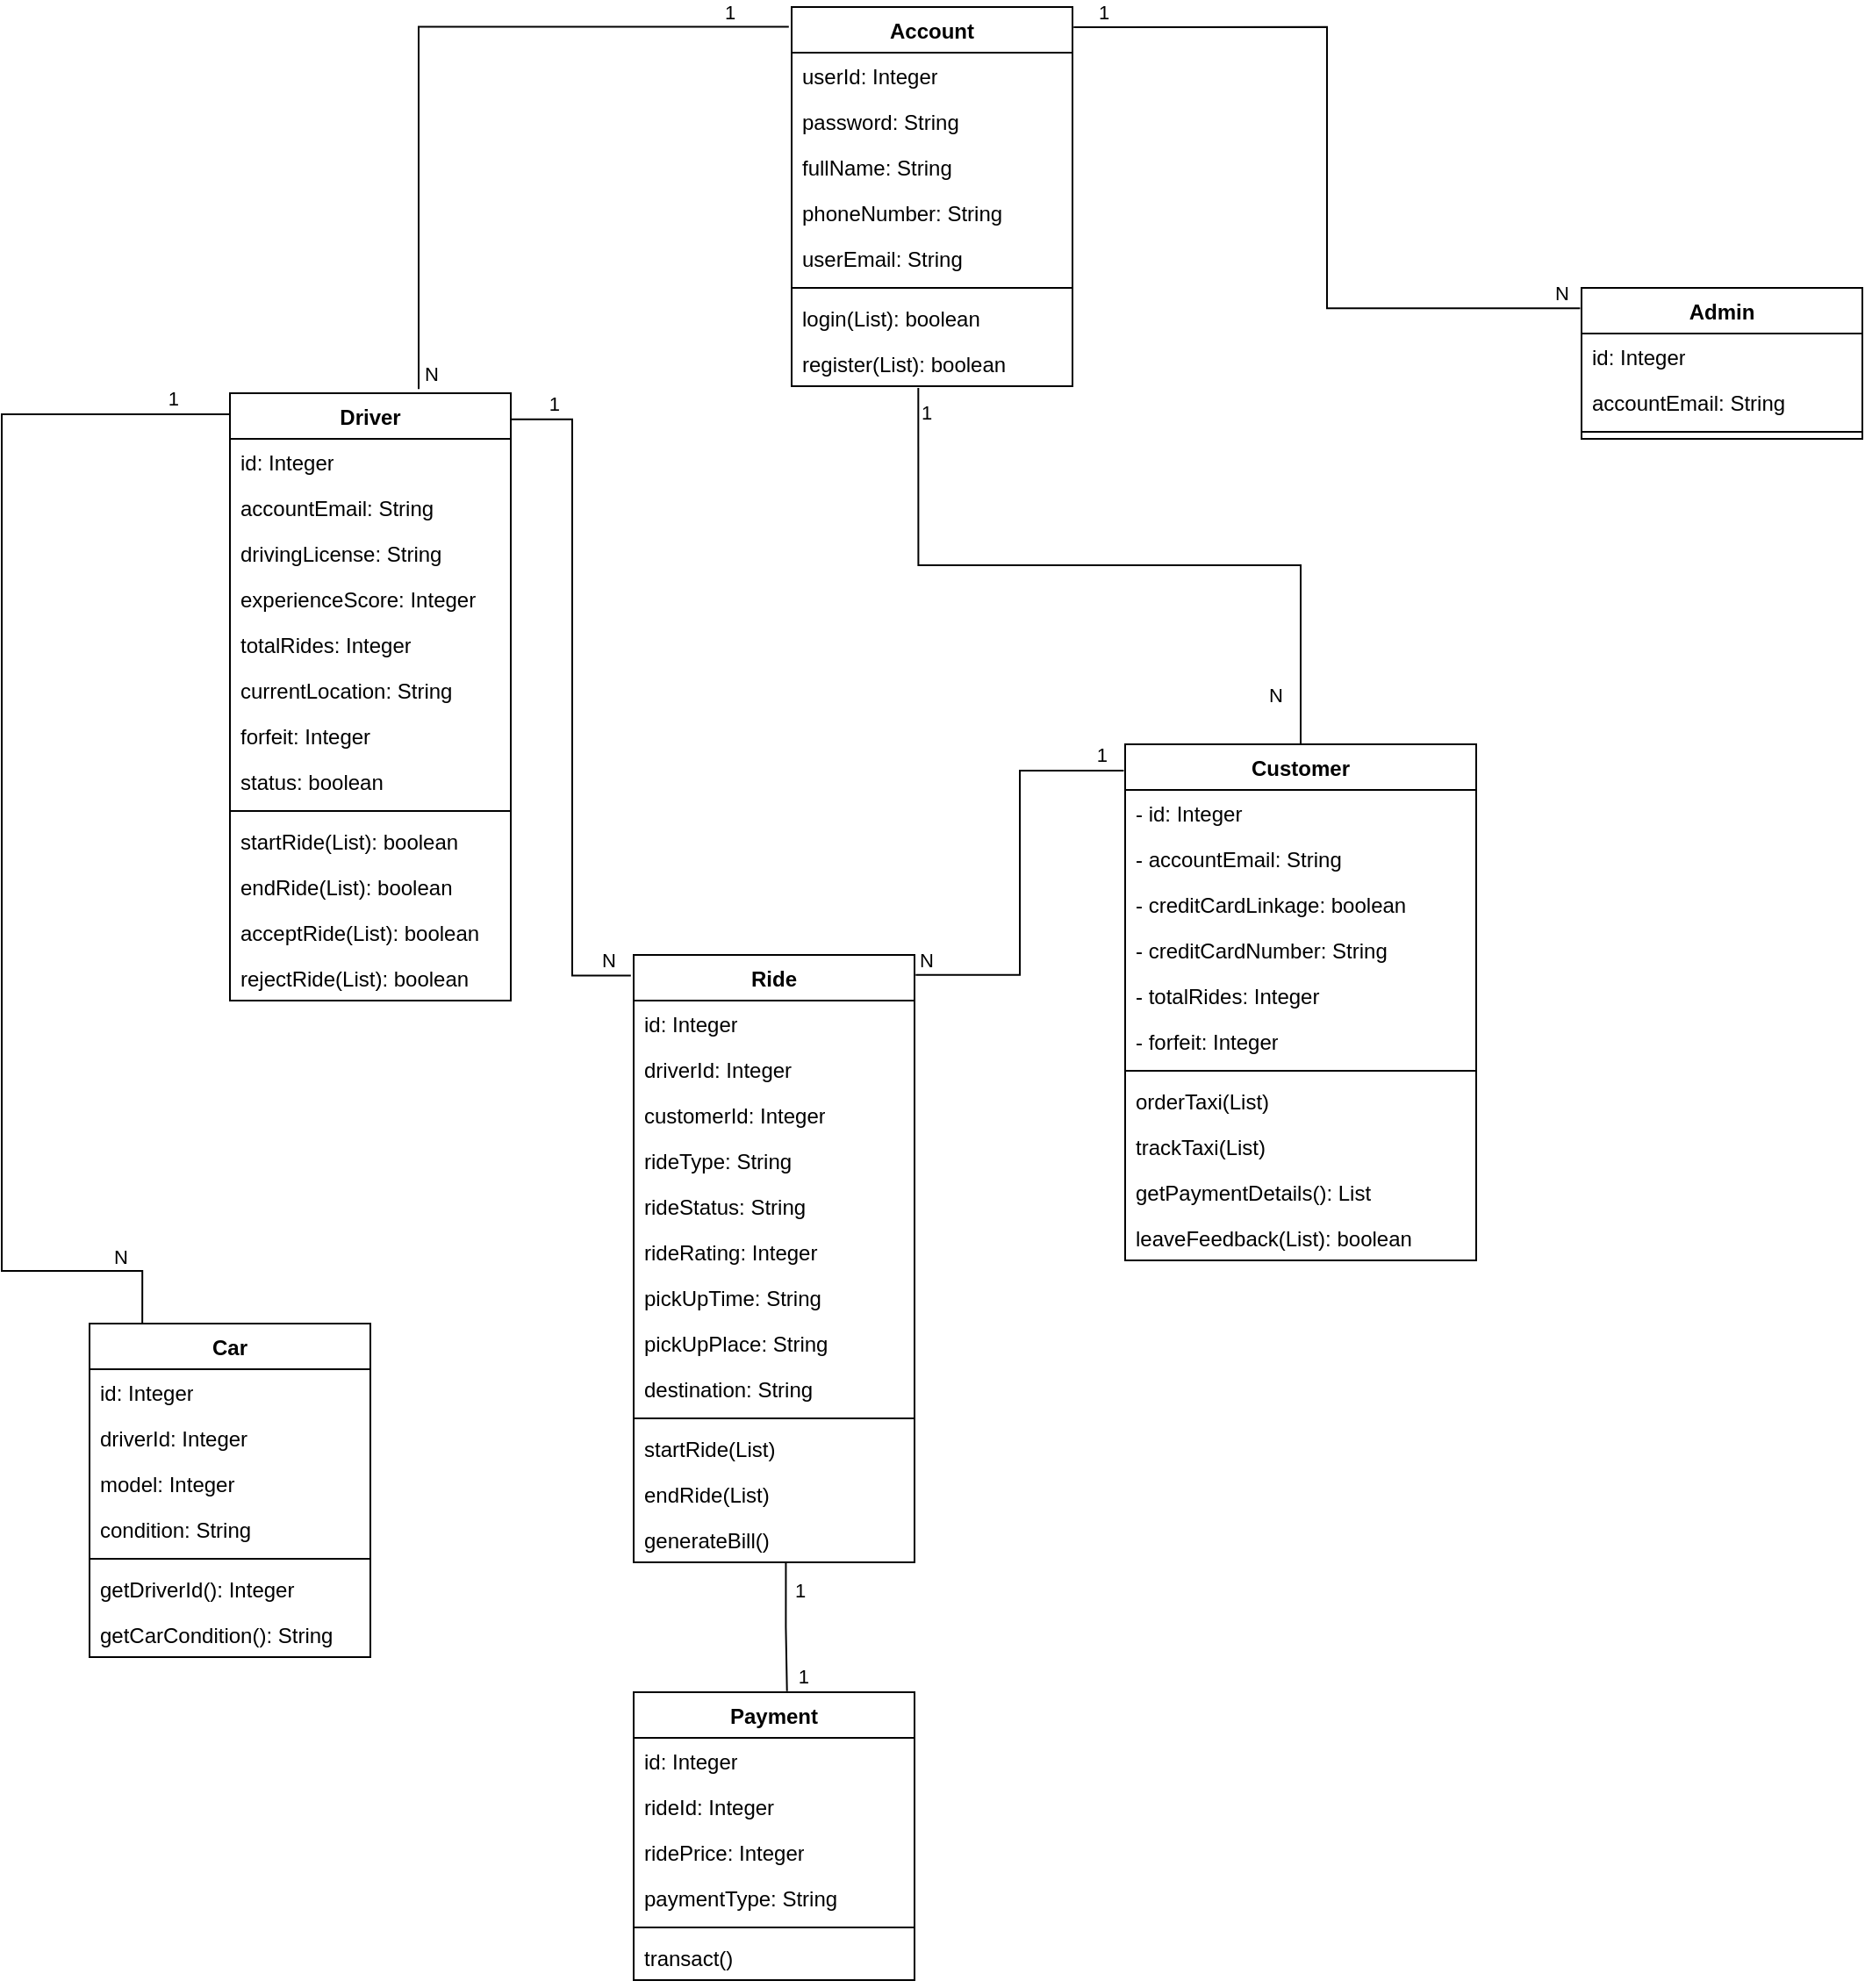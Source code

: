 <mxfile version="22.0.4" type="github">
  <diagram name="Страница — 1" id="VMVxRxrSuvd6hhNSu_wA">
    <mxGraphModel dx="1430" dy="793" grid="1" gridSize="10" guides="1" tooltips="1" connect="1" arrows="1" fold="1" page="1" pageScale="1" pageWidth="827" pageHeight="1169" math="0" shadow="0">
      <root>
        <mxCell id="0" />
        <mxCell id="1" parent="0" />
        <mxCell id="topq8Z0ZQXun5n3QqUE0-1" value="Account" style="swimlane;fontStyle=1;align=center;verticalAlign=top;childLayout=stackLayout;horizontal=1;startSize=26;horizontalStack=0;resizeParent=1;resizeParentMax=0;resizeLast=0;collapsible=1;marginBottom=0;whiteSpace=wrap;html=1;" vertex="1" parent="1">
          <mxGeometry x="520" y="180" width="160" height="216" as="geometry" />
        </mxCell>
        <mxCell id="topq8Z0ZQXun5n3QqUE0-5" value="userId: Integer" style="text;strokeColor=none;fillColor=none;align=left;verticalAlign=top;spacingLeft=4;spacingRight=4;overflow=hidden;rotatable=0;points=[[0,0.5],[1,0.5]];portConstraint=eastwest;whiteSpace=wrap;html=1;" vertex="1" parent="topq8Z0ZQXun5n3QqUE0-1">
          <mxGeometry y="26" width="160" height="26" as="geometry" />
        </mxCell>
        <mxCell id="topq8Z0ZQXun5n3QqUE0-6" value="password: String" style="text;strokeColor=none;fillColor=none;align=left;verticalAlign=top;spacingLeft=4;spacingRight=4;overflow=hidden;rotatable=0;points=[[0,0.5],[1,0.5]];portConstraint=eastwest;whiteSpace=wrap;html=1;" vertex="1" parent="topq8Z0ZQXun5n3QqUE0-1">
          <mxGeometry y="52" width="160" height="26" as="geometry" />
        </mxCell>
        <mxCell id="topq8Z0ZQXun5n3QqUE0-8" value="fullName: String" style="text;strokeColor=none;fillColor=none;align=left;verticalAlign=top;spacingLeft=4;spacingRight=4;overflow=hidden;rotatable=0;points=[[0,0.5],[1,0.5]];portConstraint=eastwest;whiteSpace=wrap;html=1;" vertex="1" parent="topq8Z0ZQXun5n3QqUE0-1">
          <mxGeometry y="78" width="160" height="26" as="geometry" />
        </mxCell>
        <mxCell id="topq8Z0ZQXun5n3QqUE0-9" value="phoneNumber: String" style="text;strokeColor=none;fillColor=none;align=left;verticalAlign=top;spacingLeft=4;spacingRight=4;overflow=hidden;rotatable=0;points=[[0,0.5],[1,0.5]];portConstraint=eastwest;whiteSpace=wrap;html=1;" vertex="1" parent="topq8Z0ZQXun5n3QqUE0-1">
          <mxGeometry y="104" width="160" height="26" as="geometry" />
        </mxCell>
        <mxCell id="topq8Z0ZQXun5n3QqUE0-7" value="userEmail: String" style="text;strokeColor=none;fillColor=none;align=left;verticalAlign=top;spacingLeft=4;spacingRight=4;overflow=hidden;rotatable=0;points=[[0,0.5],[1,0.5]];portConstraint=eastwest;whiteSpace=wrap;html=1;" vertex="1" parent="topq8Z0ZQXun5n3QqUE0-1">
          <mxGeometry y="130" width="160" height="26" as="geometry" />
        </mxCell>
        <mxCell id="topq8Z0ZQXun5n3QqUE0-3" value="" style="line;strokeWidth=1;fillColor=none;align=left;verticalAlign=middle;spacingTop=-1;spacingLeft=3;spacingRight=3;rotatable=0;labelPosition=right;points=[];portConstraint=eastwest;strokeColor=inherit;" vertex="1" parent="topq8Z0ZQXun5n3QqUE0-1">
          <mxGeometry y="156" width="160" height="8" as="geometry" />
        </mxCell>
        <mxCell id="topq8Z0ZQXun5n3QqUE0-4" value="login(List): boolean" style="text;strokeColor=none;fillColor=none;align=left;verticalAlign=top;spacingLeft=4;spacingRight=4;overflow=hidden;rotatable=0;points=[[0,0.5],[1,0.5]];portConstraint=eastwest;whiteSpace=wrap;html=1;" vertex="1" parent="topq8Z0ZQXun5n3QqUE0-1">
          <mxGeometry y="164" width="160" height="26" as="geometry" />
        </mxCell>
        <mxCell id="topq8Z0ZQXun5n3QqUE0-10" value="register(List): boolean" style="text;strokeColor=none;fillColor=none;align=left;verticalAlign=top;spacingLeft=4;spacingRight=4;overflow=hidden;rotatable=0;points=[[0,0.5],[1,0.5]];portConstraint=eastwest;whiteSpace=wrap;html=1;" vertex="1" parent="topq8Z0ZQXun5n3QqUE0-1">
          <mxGeometry y="190" width="160" height="26" as="geometry" />
        </mxCell>
        <mxCell id="topq8Z0ZQXun5n3QqUE0-11" value="Customer" style="swimlane;fontStyle=1;align=center;verticalAlign=top;childLayout=stackLayout;horizontal=1;startSize=26;horizontalStack=0;resizeParent=1;resizeParentMax=0;resizeLast=0;collapsible=1;marginBottom=0;whiteSpace=wrap;html=1;" vertex="1" parent="1">
          <mxGeometry x="710" y="600" width="200" height="294" as="geometry" />
        </mxCell>
        <mxCell id="topq8Z0ZQXun5n3QqUE0-12" value="- id: Integer" style="text;strokeColor=none;fillColor=none;align=left;verticalAlign=top;spacingLeft=4;spacingRight=4;overflow=hidden;rotatable=0;points=[[0,0.5],[1,0.5]];portConstraint=eastwest;whiteSpace=wrap;html=1;" vertex="1" parent="topq8Z0ZQXun5n3QqUE0-11">
          <mxGeometry y="26" width="200" height="26" as="geometry" />
        </mxCell>
        <mxCell id="topq8Z0ZQXun5n3QqUE0-25" value="- accountEmail: String" style="text;strokeColor=none;fillColor=none;align=left;verticalAlign=top;spacingLeft=4;spacingRight=4;overflow=hidden;rotatable=0;points=[[0,0.5],[1,0.5]];portConstraint=eastwest;whiteSpace=wrap;html=1;" vertex="1" parent="topq8Z0ZQXun5n3QqUE0-11">
          <mxGeometry y="52" width="200" height="26" as="geometry" />
        </mxCell>
        <mxCell id="topq8Z0ZQXun5n3QqUE0-122" value="- creditCardLinkage: boolean" style="text;strokeColor=none;fillColor=none;align=left;verticalAlign=top;spacingLeft=4;spacingRight=4;overflow=hidden;rotatable=0;points=[[0,0.5],[1,0.5]];portConstraint=eastwest;whiteSpace=wrap;html=1;" vertex="1" parent="topq8Z0ZQXun5n3QqUE0-11">
          <mxGeometry y="78" width="200" height="26" as="geometry" />
        </mxCell>
        <mxCell id="topq8Z0ZQXun5n3QqUE0-121" value="- creditCardNumber: String" style="text;strokeColor=none;fillColor=none;align=left;verticalAlign=top;spacingLeft=4;spacingRight=4;overflow=hidden;rotatable=0;points=[[0,0.5],[1,0.5]];portConstraint=eastwest;whiteSpace=wrap;html=1;" vertex="1" parent="topq8Z0ZQXun5n3QqUE0-11">
          <mxGeometry y="104" width="200" height="26" as="geometry" />
        </mxCell>
        <mxCell id="topq8Z0ZQXun5n3QqUE0-32" value="- totalRides: Integer" style="text;strokeColor=none;fillColor=none;align=left;verticalAlign=top;spacingLeft=4;spacingRight=4;overflow=hidden;rotatable=0;points=[[0,0.5],[1,0.5]];portConstraint=eastwest;whiteSpace=wrap;html=1;" vertex="1" parent="topq8Z0ZQXun5n3QqUE0-11">
          <mxGeometry y="130" width="200" height="26" as="geometry" />
        </mxCell>
        <mxCell id="topq8Z0ZQXun5n3QqUE0-128" value="- forfeit: Integer" style="text;strokeColor=none;fillColor=none;align=left;verticalAlign=top;spacingLeft=4;spacingRight=4;overflow=hidden;rotatable=0;points=[[0,0.5],[1,0.5]];portConstraint=eastwest;whiteSpace=wrap;html=1;" vertex="1" parent="topq8Z0ZQXun5n3QqUE0-11">
          <mxGeometry y="156" width="200" height="26" as="geometry" />
        </mxCell>
        <mxCell id="topq8Z0ZQXun5n3QqUE0-13" value="" style="line;strokeWidth=1;fillColor=none;align=left;verticalAlign=middle;spacingTop=-1;spacingLeft=3;spacingRight=3;rotatable=0;labelPosition=right;points=[];portConstraint=eastwest;strokeColor=inherit;" vertex="1" parent="topq8Z0ZQXun5n3QqUE0-11">
          <mxGeometry y="182" width="200" height="8" as="geometry" />
        </mxCell>
        <mxCell id="topq8Z0ZQXun5n3QqUE0-123" value="orderTaxi(List)" style="text;strokeColor=none;fillColor=none;align=left;verticalAlign=top;spacingLeft=4;spacingRight=4;overflow=hidden;rotatable=0;points=[[0,0.5],[1,0.5]];portConstraint=eastwest;whiteSpace=wrap;html=1;" vertex="1" parent="topq8Z0ZQXun5n3QqUE0-11">
          <mxGeometry y="190" width="200" height="26" as="geometry" />
        </mxCell>
        <mxCell id="topq8Z0ZQXun5n3QqUE0-125" value="trackTaxi(List)" style="text;strokeColor=none;fillColor=none;align=left;verticalAlign=top;spacingLeft=4;spacingRight=4;overflow=hidden;rotatable=0;points=[[0,0.5],[1,0.5]];portConstraint=eastwest;whiteSpace=wrap;html=1;" vertex="1" parent="topq8Z0ZQXun5n3QqUE0-11">
          <mxGeometry y="216" width="200" height="26" as="geometry" />
        </mxCell>
        <mxCell id="topq8Z0ZQXun5n3QqUE0-34" value="getPaymentDetails(): List" style="text;strokeColor=none;fillColor=none;align=left;verticalAlign=top;spacingLeft=4;spacingRight=4;overflow=hidden;rotatable=0;points=[[0,0.5],[1,0.5]];portConstraint=eastwest;whiteSpace=wrap;html=1;" vertex="1" parent="topq8Z0ZQXun5n3QqUE0-11">
          <mxGeometry y="242" width="200" height="26" as="geometry" />
        </mxCell>
        <mxCell id="topq8Z0ZQXun5n3QqUE0-35" value="leaveFeedback(List): boolean" style="text;strokeColor=none;fillColor=none;align=left;verticalAlign=top;spacingLeft=4;spacingRight=4;overflow=hidden;rotatable=0;points=[[0,0.5],[1,0.5]];portConstraint=eastwest;whiteSpace=wrap;html=1;" vertex="1" parent="topq8Z0ZQXun5n3QqUE0-11">
          <mxGeometry y="268" width="200" height="26" as="geometry" />
        </mxCell>
        <mxCell id="topq8Z0ZQXun5n3QqUE0-15" value="Driver" style="swimlane;fontStyle=1;align=center;verticalAlign=top;childLayout=stackLayout;horizontal=1;startSize=26;horizontalStack=0;resizeParent=1;resizeParentMax=0;resizeLast=0;collapsible=1;marginBottom=0;whiteSpace=wrap;html=1;" vertex="1" parent="1">
          <mxGeometry x="200" y="400" width="160" height="346" as="geometry" />
        </mxCell>
        <mxCell id="topq8Z0ZQXun5n3QqUE0-19" value="id: Integer" style="text;strokeColor=none;fillColor=none;align=left;verticalAlign=top;spacingLeft=4;spacingRight=4;overflow=hidden;rotatable=0;points=[[0,0.5],[1,0.5]];portConstraint=eastwest;whiteSpace=wrap;html=1;" vertex="1" parent="topq8Z0ZQXun5n3QqUE0-15">
          <mxGeometry y="26" width="160" height="26" as="geometry" />
        </mxCell>
        <mxCell id="topq8Z0ZQXun5n3QqUE0-20" value="accountEmail: String" style="text;strokeColor=none;fillColor=none;align=left;verticalAlign=top;spacingLeft=4;spacingRight=4;overflow=hidden;rotatable=0;points=[[0,0.5],[1,0.5]];portConstraint=eastwest;whiteSpace=wrap;html=1;" vertex="1" parent="topq8Z0ZQXun5n3QqUE0-15">
          <mxGeometry y="52" width="160" height="26" as="geometry" />
        </mxCell>
        <mxCell id="topq8Z0ZQXun5n3QqUE0-21" value="drivingLicense: String" style="text;strokeColor=none;fillColor=none;align=left;verticalAlign=top;spacingLeft=4;spacingRight=4;overflow=hidden;rotatable=0;points=[[0,0.5],[1,0.5]];portConstraint=eastwest;whiteSpace=wrap;html=1;" vertex="1" parent="topq8Z0ZQXun5n3QqUE0-15">
          <mxGeometry y="78" width="160" height="26" as="geometry" />
        </mxCell>
        <mxCell id="topq8Z0ZQXun5n3QqUE0-22" value="experienceScore: Integer" style="text;strokeColor=none;fillColor=none;align=left;verticalAlign=top;spacingLeft=4;spacingRight=4;overflow=hidden;rotatable=0;points=[[0,0.5],[1,0.5]];portConstraint=eastwest;whiteSpace=wrap;html=1;" vertex="1" parent="topq8Z0ZQXun5n3QqUE0-15">
          <mxGeometry y="104" width="160" height="26" as="geometry" />
        </mxCell>
        <mxCell id="topq8Z0ZQXun5n3QqUE0-23" value="totalRides: Integer" style="text;strokeColor=none;fillColor=none;align=left;verticalAlign=top;spacingLeft=4;spacingRight=4;overflow=hidden;rotatable=0;points=[[0,0.5],[1,0.5]];portConstraint=eastwest;whiteSpace=wrap;html=1;" vertex="1" parent="topq8Z0ZQXun5n3QqUE0-15">
          <mxGeometry y="130" width="160" height="26" as="geometry" />
        </mxCell>
        <mxCell id="topq8Z0ZQXun5n3QqUE0-127" value="currentLocation: String" style="text;strokeColor=none;fillColor=none;align=left;verticalAlign=top;spacingLeft=4;spacingRight=4;overflow=hidden;rotatable=0;points=[[0,0.5],[1,0.5]];portConstraint=eastwest;whiteSpace=wrap;html=1;" vertex="1" parent="topq8Z0ZQXun5n3QqUE0-15">
          <mxGeometry y="156" width="160" height="26" as="geometry" />
        </mxCell>
        <mxCell id="topq8Z0ZQXun5n3QqUE0-129" value="forfeit: Integer" style="text;strokeColor=none;fillColor=none;align=left;verticalAlign=top;spacingLeft=4;spacingRight=4;overflow=hidden;rotatable=0;points=[[0,0.5],[1,0.5]];portConstraint=eastwest;whiteSpace=wrap;html=1;" vertex="1" parent="topq8Z0ZQXun5n3QqUE0-15">
          <mxGeometry y="182" width="160" height="26" as="geometry" />
        </mxCell>
        <mxCell id="topq8Z0ZQXun5n3QqUE0-24" value="status: boolean" style="text;strokeColor=none;fillColor=none;align=left;verticalAlign=top;spacingLeft=4;spacingRight=4;overflow=hidden;rotatable=0;points=[[0,0.5],[1,0.5]];portConstraint=eastwest;whiteSpace=wrap;html=1;" vertex="1" parent="topq8Z0ZQXun5n3QqUE0-15">
          <mxGeometry y="208" width="160" height="26" as="geometry" />
        </mxCell>
        <mxCell id="topq8Z0ZQXun5n3QqUE0-17" value="" style="line;strokeWidth=1;fillColor=none;align=left;verticalAlign=middle;spacingTop=-1;spacingLeft=3;spacingRight=3;rotatable=0;labelPosition=right;points=[];portConstraint=eastwest;strokeColor=inherit;" vertex="1" parent="topq8Z0ZQXun5n3QqUE0-15">
          <mxGeometry y="234" width="160" height="8" as="geometry" />
        </mxCell>
        <mxCell id="topq8Z0ZQXun5n3QqUE0-86" value="startRide(List): boolean" style="text;strokeColor=none;fillColor=none;align=left;verticalAlign=top;spacingLeft=4;spacingRight=4;overflow=hidden;rotatable=0;points=[[0,0.5],[1,0.5]];portConstraint=eastwest;whiteSpace=wrap;html=1;" vertex="1" parent="topq8Z0ZQXun5n3QqUE0-15">
          <mxGeometry y="242" width="160" height="26" as="geometry" />
        </mxCell>
        <mxCell id="topq8Z0ZQXun5n3QqUE0-87" value="endRide(List): boolean" style="text;strokeColor=none;fillColor=none;align=left;verticalAlign=top;spacingLeft=4;spacingRight=4;overflow=hidden;rotatable=0;points=[[0,0.5],[1,0.5]];portConstraint=eastwest;whiteSpace=wrap;html=1;" vertex="1" parent="topq8Z0ZQXun5n3QqUE0-15">
          <mxGeometry y="268" width="160" height="26" as="geometry" />
        </mxCell>
        <mxCell id="topq8Z0ZQXun5n3QqUE0-18" value="acceptRide(List): boolean" style="text;strokeColor=none;fillColor=none;align=left;verticalAlign=top;spacingLeft=4;spacingRight=4;overflow=hidden;rotatable=0;points=[[0,0.5],[1,0.5]];portConstraint=eastwest;whiteSpace=wrap;html=1;" vertex="1" parent="topq8Z0ZQXun5n3QqUE0-15">
          <mxGeometry y="294" width="160" height="26" as="geometry" />
        </mxCell>
        <mxCell id="topq8Z0ZQXun5n3QqUE0-85" value="rejectRide(List): boolean" style="text;strokeColor=none;fillColor=none;align=left;verticalAlign=top;spacingLeft=4;spacingRight=4;overflow=hidden;rotatable=0;points=[[0,0.5],[1,0.5]];portConstraint=eastwest;whiteSpace=wrap;html=1;" vertex="1" parent="topq8Z0ZQXun5n3QqUE0-15">
          <mxGeometry y="320" width="160" height="26" as="geometry" />
        </mxCell>
        <mxCell id="topq8Z0ZQXun5n3QqUE0-37" value="Car" style="swimlane;fontStyle=1;align=center;verticalAlign=top;childLayout=stackLayout;horizontal=1;startSize=26;horizontalStack=0;resizeParent=1;resizeParentMax=0;resizeLast=0;collapsible=1;marginBottom=0;whiteSpace=wrap;html=1;" vertex="1" parent="1">
          <mxGeometry x="120" y="930" width="160" height="190" as="geometry" />
        </mxCell>
        <mxCell id="topq8Z0ZQXun5n3QqUE0-71" value="id: Integer" style="text;strokeColor=none;fillColor=none;align=left;verticalAlign=top;spacingLeft=4;spacingRight=4;overflow=hidden;rotatable=0;points=[[0,0.5],[1,0.5]];portConstraint=eastwest;whiteSpace=wrap;html=1;" vertex="1" parent="topq8Z0ZQXun5n3QqUE0-37">
          <mxGeometry y="26" width="160" height="26" as="geometry" />
        </mxCell>
        <mxCell id="topq8Z0ZQXun5n3QqUE0-72" value="driverId: Integer" style="text;strokeColor=none;fillColor=none;align=left;verticalAlign=top;spacingLeft=4;spacingRight=4;overflow=hidden;rotatable=0;points=[[0,0.5],[1,0.5]];portConstraint=eastwest;whiteSpace=wrap;html=1;" vertex="1" parent="topq8Z0ZQXun5n3QqUE0-37">
          <mxGeometry y="52" width="160" height="26" as="geometry" />
        </mxCell>
        <mxCell id="topq8Z0ZQXun5n3QqUE0-73" value="model: Integer" style="text;strokeColor=none;fillColor=none;align=left;verticalAlign=top;spacingLeft=4;spacingRight=4;overflow=hidden;rotatable=0;points=[[0,0.5],[1,0.5]];portConstraint=eastwest;whiteSpace=wrap;html=1;" vertex="1" parent="topq8Z0ZQXun5n3QqUE0-37">
          <mxGeometry y="78" width="160" height="26" as="geometry" />
        </mxCell>
        <mxCell id="topq8Z0ZQXun5n3QqUE0-77" value="condition: String" style="text;strokeColor=none;fillColor=none;align=left;verticalAlign=top;spacingLeft=4;spacingRight=4;overflow=hidden;rotatable=0;points=[[0,0.5],[1,0.5]];portConstraint=eastwest;whiteSpace=wrap;html=1;" vertex="1" parent="topq8Z0ZQXun5n3QqUE0-37">
          <mxGeometry y="104" width="160" height="26" as="geometry" />
        </mxCell>
        <mxCell id="topq8Z0ZQXun5n3QqUE0-39" value="" style="line;strokeWidth=1;fillColor=none;align=left;verticalAlign=middle;spacingTop=-1;spacingLeft=3;spacingRight=3;rotatable=0;labelPosition=right;points=[];portConstraint=eastwest;strokeColor=inherit;" vertex="1" parent="topq8Z0ZQXun5n3QqUE0-37">
          <mxGeometry y="130" width="160" height="8" as="geometry" />
        </mxCell>
        <mxCell id="topq8Z0ZQXun5n3QqUE0-74" value="getDriverId(): Integer" style="text;strokeColor=none;fillColor=none;align=left;verticalAlign=top;spacingLeft=4;spacingRight=4;overflow=hidden;rotatable=0;points=[[0,0.5],[1,0.5]];portConstraint=eastwest;whiteSpace=wrap;html=1;" vertex="1" parent="topq8Z0ZQXun5n3QqUE0-37">
          <mxGeometry y="138" width="160" height="26" as="geometry" />
        </mxCell>
        <mxCell id="topq8Z0ZQXun5n3QqUE0-78" value="getCarCondition(): String" style="text;strokeColor=none;fillColor=none;align=left;verticalAlign=top;spacingLeft=4;spacingRight=4;overflow=hidden;rotatable=0;points=[[0,0.5],[1,0.5]];portConstraint=eastwest;whiteSpace=wrap;html=1;" vertex="1" parent="topq8Z0ZQXun5n3QqUE0-37">
          <mxGeometry y="164" width="160" height="26" as="geometry" />
        </mxCell>
        <mxCell id="topq8Z0ZQXun5n3QqUE0-41" value="Ride" style="swimlane;fontStyle=1;align=center;verticalAlign=top;childLayout=stackLayout;horizontal=1;startSize=26;horizontalStack=0;resizeParent=1;resizeParentMax=0;resizeLast=0;collapsible=1;marginBottom=0;whiteSpace=wrap;html=1;" vertex="1" parent="1">
          <mxGeometry x="430" y="720" width="160" height="346" as="geometry" />
        </mxCell>
        <mxCell id="topq8Z0ZQXun5n3QqUE0-51" value="id: Integer" style="text;strokeColor=none;fillColor=none;align=left;verticalAlign=top;spacingLeft=4;spacingRight=4;overflow=hidden;rotatable=0;points=[[0,0.5],[1,0.5]];portConstraint=eastwest;whiteSpace=wrap;html=1;" vertex="1" parent="topq8Z0ZQXun5n3QqUE0-41">
          <mxGeometry y="26" width="160" height="26" as="geometry" />
        </mxCell>
        <mxCell id="topq8Z0ZQXun5n3QqUE0-53" value="driverId: Integer" style="text;strokeColor=none;fillColor=none;align=left;verticalAlign=top;spacingLeft=4;spacingRight=4;overflow=hidden;rotatable=0;points=[[0,0.5],[1,0.5]];portConstraint=eastwest;whiteSpace=wrap;html=1;" vertex="1" parent="topq8Z0ZQXun5n3QqUE0-41">
          <mxGeometry y="52" width="160" height="26" as="geometry" />
        </mxCell>
        <mxCell id="topq8Z0ZQXun5n3QqUE0-52" value="customerId: Integer" style="text;strokeColor=none;fillColor=none;align=left;verticalAlign=top;spacingLeft=4;spacingRight=4;overflow=hidden;rotatable=0;points=[[0,0.5],[1,0.5]];portConstraint=eastwest;whiteSpace=wrap;html=1;" vertex="1" parent="topq8Z0ZQXun5n3QqUE0-41">
          <mxGeometry y="78" width="160" height="26" as="geometry" />
        </mxCell>
        <mxCell id="topq8Z0ZQXun5n3QqUE0-48" value="rideType: String" style="text;strokeColor=none;fillColor=none;align=left;verticalAlign=top;spacingLeft=4;spacingRight=4;overflow=hidden;rotatable=0;points=[[0,0.5],[1,0.5]];portConstraint=eastwest;whiteSpace=wrap;html=1;" vertex="1" parent="topq8Z0ZQXun5n3QqUE0-41">
          <mxGeometry y="104" width="160" height="26" as="geometry" />
        </mxCell>
        <mxCell id="topq8Z0ZQXun5n3QqUE0-49" value="rideStatus: String" style="text;strokeColor=none;fillColor=none;align=left;verticalAlign=top;spacingLeft=4;spacingRight=4;overflow=hidden;rotatable=0;points=[[0,0.5],[1,0.5]];portConstraint=eastwest;whiteSpace=wrap;html=1;" vertex="1" parent="topq8Z0ZQXun5n3QqUE0-41">
          <mxGeometry y="130" width="160" height="26" as="geometry" />
        </mxCell>
        <mxCell id="topq8Z0ZQXun5n3QqUE0-50" value="rideRating: Integer" style="text;strokeColor=none;fillColor=none;align=left;verticalAlign=top;spacingLeft=4;spacingRight=4;overflow=hidden;rotatable=0;points=[[0,0.5],[1,0.5]];portConstraint=eastwest;whiteSpace=wrap;html=1;" vertex="1" parent="topq8Z0ZQXun5n3QqUE0-41">
          <mxGeometry y="156" width="160" height="26" as="geometry" />
        </mxCell>
        <mxCell id="topq8Z0ZQXun5n3QqUE0-54" value="pickUpTime: String" style="text;strokeColor=none;fillColor=none;align=left;verticalAlign=top;spacingLeft=4;spacingRight=4;overflow=hidden;rotatable=0;points=[[0,0.5],[1,0.5]];portConstraint=eastwest;whiteSpace=wrap;html=1;" vertex="1" parent="topq8Z0ZQXun5n3QqUE0-41">
          <mxGeometry y="182" width="160" height="26" as="geometry" />
        </mxCell>
        <mxCell id="topq8Z0ZQXun5n3QqUE0-55" value="pickUpPlace: String" style="text;strokeColor=none;fillColor=none;align=left;verticalAlign=top;spacingLeft=4;spacingRight=4;overflow=hidden;rotatable=0;points=[[0,0.5],[1,0.5]];portConstraint=eastwest;whiteSpace=wrap;html=1;" vertex="1" parent="topq8Z0ZQXun5n3QqUE0-41">
          <mxGeometry y="208" width="160" height="26" as="geometry" />
        </mxCell>
        <mxCell id="topq8Z0ZQXun5n3QqUE0-56" value="destination: String" style="text;strokeColor=none;fillColor=none;align=left;verticalAlign=top;spacingLeft=4;spacingRight=4;overflow=hidden;rotatable=0;points=[[0,0.5],[1,0.5]];portConstraint=eastwest;whiteSpace=wrap;html=1;" vertex="1" parent="topq8Z0ZQXun5n3QqUE0-41">
          <mxGeometry y="234" width="160" height="26" as="geometry" />
        </mxCell>
        <mxCell id="topq8Z0ZQXun5n3QqUE0-43" value="" style="line;strokeWidth=1;fillColor=none;align=left;verticalAlign=middle;spacingTop=-1;spacingLeft=3;spacingRight=3;rotatable=0;labelPosition=right;points=[];portConstraint=eastwest;strokeColor=inherit;" vertex="1" parent="topq8Z0ZQXun5n3QqUE0-41">
          <mxGeometry y="260" width="160" height="8" as="geometry" />
        </mxCell>
        <mxCell id="topq8Z0ZQXun5n3QqUE0-44" value="startRide(List)" style="text;strokeColor=none;fillColor=none;align=left;verticalAlign=top;spacingLeft=4;spacingRight=4;overflow=hidden;rotatable=0;points=[[0,0.5],[1,0.5]];portConstraint=eastwest;whiteSpace=wrap;html=1;" vertex="1" parent="topq8Z0ZQXun5n3QqUE0-41">
          <mxGeometry y="268" width="160" height="26" as="geometry" />
        </mxCell>
        <mxCell id="topq8Z0ZQXun5n3QqUE0-57" value="endRide(List)" style="text;strokeColor=none;fillColor=none;align=left;verticalAlign=top;spacingLeft=4;spacingRight=4;overflow=hidden;rotatable=0;points=[[0,0.5],[1,0.5]];portConstraint=eastwest;whiteSpace=wrap;html=1;" vertex="1" parent="topq8Z0ZQXun5n3QqUE0-41">
          <mxGeometry y="294" width="160" height="26" as="geometry" />
        </mxCell>
        <mxCell id="topq8Z0ZQXun5n3QqUE0-58" value="generateBill()" style="text;strokeColor=none;fillColor=none;align=left;verticalAlign=top;spacingLeft=4;spacingRight=4;overflow=hidden;rotatable=0;points=[[0,0.5],[1,0.5]];portConstraint=eastwest;whiteSpace=wrap;html=1;" vertex="1" parent="topq8Z0ZQXun5n3QqUE0-41">
          <mxGeometry y="320" width="160" height="26" as="geometry" />
        </mxCell>
        <mxCell id="topq8Z0ZQXun5n3QqUE0-65" value="" style="endArrow=none;html=1;edgeStyle=orthogonalEdgeStyle;rounded=0;entryX=-0.004;entryY=0.051;entryDx=0;entryDy=0;entryPerimeter=0;exitX=1.004;exitY=0.033;exitDx=0;exitDy=0;exitPerimeter=0;" edge="1" parent="1" source="topq8Z0ZQXun5n3QqUE0-41" target="topq8Z0ZQXun5n3QqUE0-11">
          <mxGeometry relative="1" as="geometry">
            <mxPoint x="610" y="530" as="sourcePoint" />
            <mxPoint x="770" y="530" as="targetPoint" />
          </mxGeometry>
        </mxCell>
        <mxCell id="topq8Z0ZQXun5n3QqUE0-66" value="N" style="edgeLabel;resizable=0;html=1;align=left;verticalAlign=bottom;" connectable="0" vertex="1" parent="topq8Z0ZQXun5n3QqUE0-65">
          <mxGeometry x="-1" relative="1" as="geometry" />
        </mxCell>
        <mxCell id="topq8Z0ZQXun5n3QqUE0-67" value="1" style="edgeLabel;resizable=0;html=1;align=right;verticalAlign=bottom;" connectable="0" vertex="1" parent="topq8Z0ZQXun5n3QqUE0-65">
          <mxGeometry x="1" relative="1" as="geometry">
            <mxPoint x="-9" as="offset" />
          </mxGeometry>
        </mxCell>
        <mxCell id="topq8Z0ZQXun5n3QqUE0-68" value="" style="endArrow=none;html=1;edgeStyle=orthogonalEdgeStyle;rounded=0;entryX=1;entryY=0.043;entryDx=0;entryDy=0;entryPerimeter=0;exitX=-0.01;exitY=0.034;exitDx=0;exitDy=0;exitPerimeter=0;" edge="1" parent="1" source="topq8Z0ZQXun5n3QqUE0-41" target="topq8Z0ZQXun5n3QqUE0-15">
          <mxGeometry relative="1" as="geometry">
            <mxPoint x="360" y="702" as="sourcePoint" />
            <mxPoint x="448" y="600" as="targetPoint" />
          </mxGeometry>
        </mxCell>
        <mxCell id="topq8Z0ZQXun5n3QqUE0-69" value="N" style="edgeLabel;resizable=0;html=1;align=left;verticalAlign=bottom;" connectable="0" vertex="1" parent="topq8Z0ZQXun5n3QqUE0-68">
          <mxGeometry x="-1" relative="1" as="geometry">
            <mxPoint x="-18" as="offset" />
          </mxGeometry>
        </mxCell>
        <mxCell id="topq8Z0ZQXun5n3QqUE0-70" value="1" style="edgeLabel;resizable=0;html=1;align=right;verticalAlign=bottom;" connectable="0" vertex="1" parent="topq8Z0ZQXun5n3QqUE0-68">
          <mxGeometry x="1" relative="1" as="geometry">
            <mxPoint x="29" as="offset" />
          </mxGeometry>
        </mxCell>
        <mxCell id="topq8Z0ZQXun5n3QqUE0-79" value="" style="endArrow=none;html=1;edgeStyle=orthogonalEdgeStyle;rounded=0;entryX=0;entryY=0.042;entryDx=0;entryDy=0;entryPerimeter=0;exitX=0.188;exitY=0;exitDx=0;exitDy=0;exitPerimeter=0;" edge="1" parent="1" source="topq8Z0ZQXun5n3QqUE0-37" target="topq8Z0ZQXun5n3QqUE0-15">
          <mxGeometry relative="1" as="geometry">
            <mxPoint x="20" y="920" as="sourcePoint" />
            <mxPoint x="20" y="780" as="targetPoint" />
            <Array as="points">
              <mxPoint x="150" y="900" />
              <mxPoint x="70" y="900" />
              <mxPoint x="70" y="412" />
              <mxPoint x="200" y="412" />
            </Array>
          </mxGeometry>
        </mxCell>
        <mxCell id="topq8Z0ZQXun5n3QqUE0-80" value="N" style="edgeLabel;resizable=0;html=1;align=left;verticalAlign=bottom;" connectable="0" vertex="1" parent="topq8Z0ZQXun5n3QqUE0-79">
          <mxGeometry x="-1" relative="1" as="geometry">
            <mxPoint x="-18" y="-30" as="offset" />
          </mxGeometry>
        </mxCell>
        <mxCell id="topq8Z0ZQXun5n3QqUE0-81" value="1" style="edgeLabel;resizable=0;html=1;align=right;verticalAlign=bottom;" connectable="0" vertex="1" parent="topq8Z0ZQXun5n3QqUE0-79">
          <mxGeometry x="1" relative="1" as="geometry">
            <mxPoint x="-29" y="-3" as="offset" />
          </mxGeometry>
        </mxCell>
        <mxCell id="topq8Z0ZQXun5n3QqUE0-88" value="Admin&lt;br&gt;" style="swimlane;fontStyle=1;align=center;verticalAlign=top;childLayout=stackLayout;horizontal=1;startSize=26;horizontalStack=0;resizeParent=1;resizeParentMax=0;resizeLast=0;collapsible=1;marginBottom=0;whiteSpace=wrap;html=1;" vertex="1" parent="1">
          <mxGeometry x="970" y="340" width="160" height="86" as="geometry" />
        </mxCell>
        <mxCell id="topq8Z0ZQXun5n3QqUE0-92" value="id: Integer" style="text;strokeColor=none;fillColor=none;align=left;verticalAlign=top;spacingLeft=4;spacingRight=4;overflow=hidden;rotatable=0;points=[[0,0.5],[1,0.5]];portConstraint=eastwest;whiteSpace=wrap;html=1;" vertex="1" parent="topq8Z0ZQXun5n3QqUE0-88">
          <mxGeometry y="26" width="160" height="26" as="geometry" />
        </mxCell>
        <mxCell id="topq8Z0ZQXun5n3QqUE0-93" value="accountEmail: String" style="text;strokeColor=none;fillColor=none;align=left;verticalAlign=top;spacingLeft=4;spacingRight=4;overflow=hidden;rotatable=0;points=[[0,0.5],[1,0.5]];portConstraint=eastwest;whiteSpace=wrap;html=1;" vertex="1" parent="topq8Z0ZQXun5n3QqUE0-88">
          <mxGeometry y="52" width="160" height="26" as="geometry" />
        </mxCell>
        <mxCell id="topq8Z0ZQXun5n3QqUE0-90" value="" style="line;strokeWidth=1;fillColor=none;align=left;verticalAlign=middle;spacingTop=-1;spacingLeft=3;spacingRight=3;rotatable=0;labelPosition=right;points=[];portConstraint=eastwest;strokeColor=inherit;" vertex="1" parent="topq8Z0ZQXun5n3QqUE0-88">
          <mxGeometry y="78" width="160" height="8" as="geometry" />
        </mxCell>
        <mxCell id="topq8Z0ZQXun5n3QqUE0-94" value="" style="endArrow=none;html=1;edgeStyle=orthogonalEdgeStyle;rounded=0;exitX=1.004;exitY=0.053;exitDx=0;exitDy=0;exitPerimeter=0;entryX=-0.005;entryY=0.135;entryDx=0;entryDy=0;entryPerimeter=0;" edge="1" parent="1" source="topq8Z0ZQXun5n3QqUE0-1" target="topq8Z0ZQXun5n3QqUE0-88">
          <mxGeometry relative="1" as="geometry">
            <mxPoint x="790" y="240" as="sourcePoint" />
            <mxPoint x="976" y="351" as="targetPoint" />
          </mxGeometry>
        </mxCell>
        <mxCell id="topq8Z0ZQXun5n3QqUE0-95" value="1" style="edgeLabel;resizable=0;html=1;align=left;verticalAlign=bottom;" connectable="0" vertex="1" parent="topq8Z0ZQXun5n3QqUE0-94">
          <mxGeometry x="-1" relative="1" as="geometry">
            <mxPoint x="12" as="offset" />
          </mxGeometry>
        </mxCell>
        <mxCell id="topq8Z0ZQXun5n3QqUE0-96" value="N" style="edgeLabel;resizable=0;html=1;align=right;verticalAlign=bottom;" connectable="0" vertex="1" parent="topq8Z0ZQXun5n3QqUE0-94">
          <mxGeometry x="1" relative="1" as="geometry">
            <mxPoint x="-6" as="offset" />
          </mxGeometry>
        </mxCell>
        <mxCell id="topq8Z0ZQXun5n3QqUE0-97" value="" style="endArrow=none;html=1;edgeStyle=orthogonalEdgeStyle;rounded=0;entryX=0.672;entryY=-0.007;entryDx=0;entryDy=0;entryPerimeter=0;exitX=-0.01;exitY=0.052;exitDx=0;exitDy=0;exitPerimeter=0;" edge="1" parent="1" source="topq8Z0ZQXun5n3QqUE0-1" target="topq8Z0ZQXun5n3QqUE0-15">
          <mxGeometry relative="1" as="geometry">
            <mxPoint x="300" y="300" as="sourcePoint" />
            <mxPoint x="460" y="300" as="targetPoint" />
          </mxGeometry>
        </mxCell>
        <mxCell id="topq8Z0ZQXun5n3QqUE0-98" value="1" style="edgeLabel;resizable=0;html=1;align=left;verticalAlign=bottom;" connectable="0" vertex="1" parent="topq8Z0ZQXun5n3QqUE0-97">
          <mxGeometry x="-1" relative="1" as="geometry">
            <mxPoint x="-38" as="offset" />
          </mxGeometry>
        </mxCell>
        <mxCell id="topq8Z0ZQXun5n3QqUE0-99" value="N" style="edgeLabel;resizable=0;html=1;align=right;verticalAlign=bottom;" connectable="0" vertex="1" parent="topq8Z0ZQXun5n3QqUE0-97">
          <mxGeometry x="1" relative="1" as="geometry">
            <mxPoint x="12" as="offset" />
          </mxGeometry>
        </mxCell>
        <mxCell id="topq8Z0ZQXun5n3QqUE0-100" value="" style="endArrow=none;html=1;edgeStyle=orthogonalEdgeStyle;rounded=0;exitX=0.451;exitY=1.038;exitDx=0;exitDy=0;exitPerimeter=0;entryX=0.5;entryY=0;entryDx=0;entryDy=0;" edge="1" parent="1" source="topq8Z0ZQXun5n3QqUE0-10" target="topq8Z0ZQXun5n3QqUE0-11">
          <mxGeometry relative="1" as="geometry">
            <mxPoint x="610" y="450" as="sourcePoint" />
            <mxPoint x="770" y="450" as="targetPoint" />
          </mxGeometry>
        </mxCell>
        <mxCell id="topq8Z0ZQXun5n3QqUE0-101" value="1" style="edgeLabel;resizable=0;html=1;align=left;verticalAlign=bottom;" connectable="0" vertex="1" parent="topq8Z0ZQXun5n3QqUE0-100">
          <mxGeometry x="-1" relative="1" as="geometry">
            <mxPoint y="23" as="offset" />
          </mxGeometry>
        </mxCell>
        <mxCell id="topq8Z0ZQXun5n3QqUE0-102" value="N" style="edgeLabel;resizable=0;html=1;align=right;verticalAlign=bottom;" connectable="0" vertex="1" parent="topq8Z0ZQXun5n3QqUE0-100">
          <mxGeometry x="1" relative="1" as="geometry">
            <mxPoint x="-10" y="-20" as="offset" />
          </mxGeometry>
        </mxCell>
        <mxCell id="topq8Z0ZQXun5n3QqUE0-104" value="Payment" style="swimlane;fontStyle=1;align=center;verticalAlign=top;childLayout=stackLayout;horizontal=1;startSize=26;horizontalStack=0;resizeParent=1;resizeParentMax=0;resizeLast=0;collapsible=1;marginBottom=0;whiteSpace=wrap;html=1;" vertex="1" parent="1">
          <mxGeometry x="430" y="1140" width="160" height="164" as="geometry" />
        </mxCell>
        <mxCell id="topq8Z0ZQXun5n3QqUE0-108" value="id: Integer" style="text;strokeColor=none;fillColor=none;align=left;verticalAlign=top;spacingLeft=4;spacingRight=4;overflow=hidden;rotatable=0;points=[[0,0.5],[1,0.5]];portConstraint=eastwest;whiteSpace=wrap;html=1;" vertex="1" parent="topq8Z0ZQXun5n3QqUE0-104">
          <mxGeometry y="26" width="160" height="26" as="geometry" />
        </mxCell>
        <mxCell id="topq8Z0ZQXun5n3QqUE0-117" value="rideId: Integer" style="text;strokeColor=none;fillColor=none;align=left;verticalAlign=top;spacingLeft=4;spacingRight=4;overflow=hidden;rotatable=0;points=[[0,0.5],[1,0.5]];portConstraint=eastwest;whiteSpace=wrap;html=1;" vertex="1" parent="topq8Z0ZQXun5n3QqUE0-104">
          <mxGeometry y="52" width="160" height="26" as="geometry" />
        </mxCell>
        <mxCell id="topq8Z0ZQXun5n3QqUE0-116" value="ridePrice: Integer" style="text;strokeColor=none;fillColor=none;align=left;verticalAlign=top;spacingLeft=4;spacingRight=4;overflow=hidden;rotatable=0;points=[[0,0.5],[1,0.5]];portConstraint=eastwest;whiteSpace=wrap;html=1;" vertex="1" parent="topq8Z0ZQXun5n3QqUE0-104">
          <mxGeometry y="78" width="160" height="26" as="geometry" />
        </mxCell>
        <mxCell id="topq8Z0ZQXun5n3QqUE0-124" value="paymentType: String" style="text;strokeColor=none;fillColor=none;align=left;verticalAlign=top;spacingLeft=4;spacingRight=4;overflow=hidden;rotatable=0;points=[[0,0.5],[1,0.5]];portConstraint=eastwest;whiteSpace=wrap;html=1;" vertex="1" parent="topq8Z0ZQXun5n3QqUE0-104">
          <mxGeometry y="104" width="160" height="26" as="geometry" />
        </mxCell>
        <mxCell id="topq8Z0ZQXun5n3QqUE0-106" value="" style="line;strokeWidth=1;fillColor=none;align=left;verticalAlign=middle;spacingTop=-1;spacingLeft=3;spacingRight=3;rotatable=0;labelPosition=right;points=[];portConstraint=eastwest;strokeColor=inherit;" vertex="1" parent="topq8Z0ZQXun5n3QqUE0-104">
          <mxGeometry y="130" width="160" height="8" as="geometry" />
        </mxCell>
        <mxCell id="topq8Z0ZQXun5n3QqUE0-107" value="transact()" style="text;strokeColor=none;fillColor=none;align=left;verticalAlign=top;spacingLeft=4;spacingRight=4;overflow=hidden;rotatable=0;points=[[0,0.5],[1,0.5]];portConstraint=eastwest;whiteSpace=wrap;html=1;" vertex="1" parent="topq8Z0ZQXun5n3QqUE0-104">
          <mxGeometry y="138" width="160" height="26" as="geometry" />
        </mxCell>
        <mxCell id="topq8Z0ZQXun5n3QqUE0-112" value="" style="endArrow=none;html=1;edgeStyle=orthogonalEdgeStyle;rounded=0;exitX=0.542;exitY=1;exitDx=0;exitDy=0;exitPerimeter=0;entryX=0.546;entryY=-0.004;entryDx=0;entryDy=0;entryPerimeter=0;" edge="1" parent="1" source="topq8Z0ZQXun5n3QqUE0-58" target="topq8Z0ZQXun5n3QqUE0-104">
          <mxGeometry relative="1" as="geometry">
            <mxPoint x="500" y="1110" as="sourcePoint" />
            <mxPoint x="490" y="1120" as="targetPoint" />
          </mxGeometry>
        </mxCell>
        <mxCell id="topq8Z0ZQXun5n3QqUE0-113" value="1" style="edgeLabel;resizable=0;html=1;align=left;verticalAlign=bottom;" connectable="0" vertex="1" parent="topq8Z0ZQXun5n3QqUE0-112">
          <mxGeometry x="-1" relative="1" as="geometry">
            <mxPoint x="3" y="24" as="offset" />
          </mxGeometry>
        </mxCell>
        <mxCell id="topq8Z0ZQXun5n3QqUE0-114" value="1" style="edgeLabel;resizable=0;html=1;align=right;verticalAlign=bottom;" connectable="0" vertex="1" parent="topq8Z0ZQXun5n3QqUE0-112">
          <mxGeometry x="1" relative="1" as="geometry">
            <mxPoint x="13" as="offset" />
          </mxGeometry>
        </mxCell>
      </root>
    </mxGraphModel>
  </diagram>
</mxfile>
